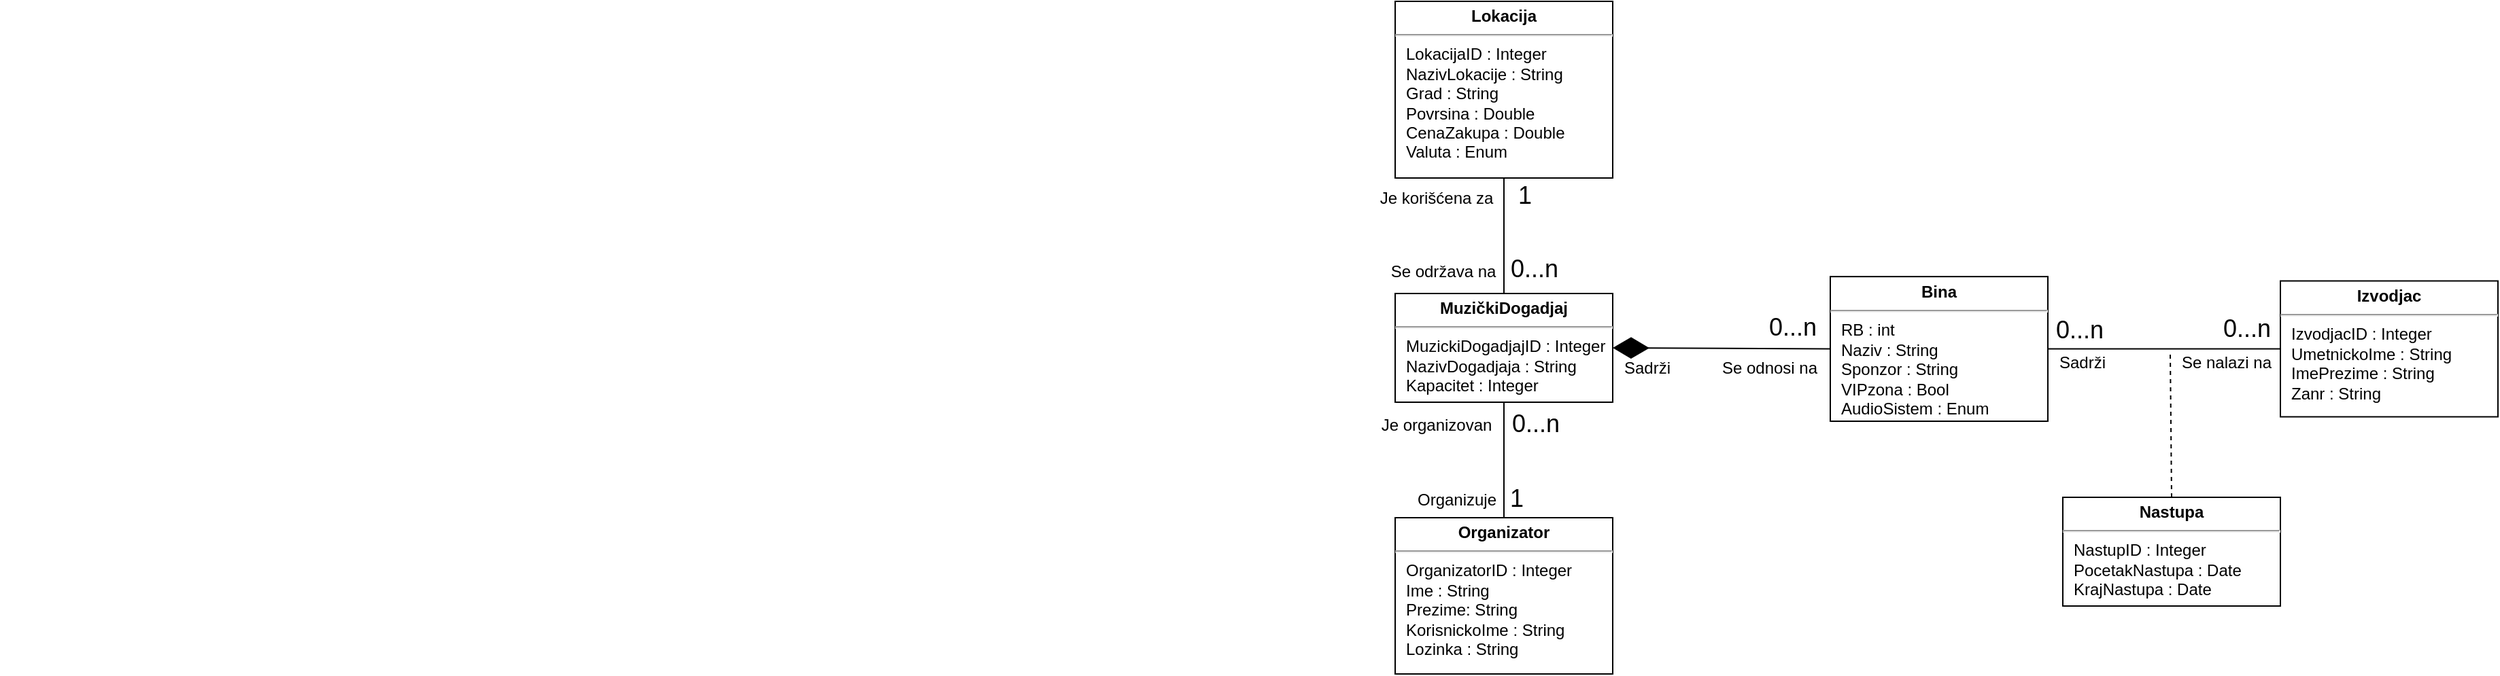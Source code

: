 <mxfile version="15.2.5" type="device"><diagram id="R2lEEEUBdFMjLlhIrx00" name="Page-1"><mxGraphModel dx="1221" dy="644" grid="1" gridSize="10" guides="1" tooltips="1" connect="1" arrows="1" fold="1" page="1" pageScale="1" pageWidth="850" pageHeight="1100" math="0" shadow="0" extFonts="Permanent Marker^https://fonts.googleapis.com/css?family=Permanent+Marker"><root><mxCell id="0"/><mxCell id="1" parent="0"/><mxCell id="eNgiWa2B5CA5oDeILZxk-146" value="&lt;p style=&quot;margin: 4px 0px 0px ; text-align: center&quot;&gt;&lt;b&gt;Organizator&lt;/b&gt;&lt;/p&gt;&lt;hr&gt;&lt;p style=&quot;margin: 0px ; margin-left: 8px&quot;&gt;OrganizatorID : Integer&lt;br&gt;Ime : String&lt;/p&gt;&lt;p style=&quot;margin: 0px ; margin-left: 8px&quot;&gt;Prezime&lt;span&gt;: String&lt;/span&gt;&lt;/p&gt;&lt;p style=&quot;margin: 0px ; margin-left: 8px&quot;&gt;KorisnickoIme : String&lt;/p&gt;&lt;p style=&quot;margin: 0px ; margin-left: 8px&quot;&gt;Lozinka : String&lt;/p&gt;" style="verticalAlign=top;align=left;overflow=fill;fontSize=12;fontFamily=Helvetica;html=1;" vertex="1" parent="1"><mxGeometry x="28" y="685" width="160" height="115" as="geometry"/></mxCell><mxCell id="eNgiWa2B5CA5oDeILZxk-147" value="&lt;p style=&quot;margin: 4px 0px 0px ; text-align: center&quot;&gt;&lt;b&gt;MuzičkiDogadjaj&lt;/b&gt;&lt;/p&gt;&lt;hr&gt;&lt;p style=&quot;margin: 0px ; margin-left: 8px&quot;&gt;MuzickiDogadjajID : Integer&lt;/p&gt;&lt;p style=&quot;margin: 0px ; margin-left: 8px&quot;&gt;NazivDogadjaja : String&lt;/p&gt;&lt;p style=&quot;margin: 0px ; margin-left: 8px&quot;&gt;Kapacitet : Integer&lt;/p&gt;" style="verticalAlign=top;align=left;overflow=fill;fontSize=12;fontFamily=Helvetica;html=1;" vertex="1" parent="1"><mxGeometry x="28" y="520" width="160" height="80" as="geometry"/></mxCell><mxCell id="eNgiWa2B5CA5oDeILZxk-148" value="&lt;p style=&quot;margin: 4px 0px 0px ; text-align: center&quot;&gt;&lt;b&gt;Bina&lt;/b&gt;&lt;/p&gt;&lt;hr&gt;&lt;p style=&quot;margin: 0px ; margin-left: 8px&quot;&gt;RB : int&lt;/p&gt;&lt;p style=&quot;margin: 0px ; margin-left: 8px&quot;&gt;Naziv : String&lt;br&gt;&lt;font style=&quot;font-size: 12px&quot;&gt;Sponzor&amp;nbsp;: String&lt;/font&gt;&lt;/p&gt;&lt;p style=&quot;margin: 0px 0px 0px 8px&quot;&gt;&lt;font style=&quot;font-size: 12px&quot;&gt;VIPzona : Bool&lt;/font&gt;&lt;/p&gt;&lt;p style=&quot;margin: 0px 0px 0px 8px&quot;&gt;&lt;font style=&quot;font-size: 12px&quot;&gt;AudioSistem : Enum&lt;/font&gt;&lt;/p&gt;&lt;p style=&quot;margin: 0px 0px 0px 8px&quot;&gt;&lt;br&gt;&lt;/p&gt;" style="verticalAlign=top;align=left;overflow=fill;fontSize=12;fontFamily=Helvetica;html=1;" vertex="1" parent="1"><mxGeometry x="348" y="507.57" width="160" height="106.43" as="geometry"/></mxCell><mxCell id="eNgiWa2B5CA5oDeILZxk-149" value="&lt;p style=&quot;margin: 4px 0px 0px ; text-align: center&quot;&gt;&lt;b&gt;Lokacija&lt;/b&gt;&lt;/p&gt;&lt;hr&gt;&lt;p style=&quot;margin: 0px ; margin-left: 8px&quot;&gt;LokacijaID : Integer&lt;/p&gt;&lt;p style=&quot;margin: 0px ; margin-left: 8px&quot;&gt;NazivLokacije : String&lt;br&gt;Grad : String&lt;/p&gt;&lt;p style=&quot;margin: 0px ; margin-left: 8px&quot;&gt;Povrsina : Double&lt;/p&gt;&lt;p style=&quot;margin: 0px ; margin-left: 8px&quot;&gt;CenaZakupa : Double&lt;br&gt;Valuta : Enum&lt;/p&gt;&lt;p style=&quot;margin: 0px ; margin-left: 8px&quot;&gt;&lt;br&gt;&lt;/p&gt;" style="verticalAlign=top;align=left;overflow=fill;fontSize=12;fontFamily=Helvetica;html=1;" vertex="1" parent="1"><mxGeometry x="28" y="305" width="160" height="130" as="geometry"/></mxCell><mxCell id="eNgiWa2B5CA5oDeILZxk-150" value="" style="endArrow=none;html=1;entryX=0.5;entryY=1;entryDx=0;entryDy=0;" edge="1" parent="1" source="eNgiWa2B5CA5oDeILZxk-146" target="eNgiWa2B5CA5oDeILZxk-147"><mxGeometry width="50" height="50" relative="1" as="geometry"><mxPoint x="148" y="615" as="sourcePoint"/><mxPoint x="198" y="565" as="targetPoint"/></mxGeometry></mxCell><mxCell id="eNgiWa2B5CA5oDeILZxk-151" value="&lt;font style=&quot;font-size: 18px&quot;&gt;1&lt;/font&gt;" style="edgeLabel;html=1;align=center;verticalAlign=middle;resizable=0;points=[];" vertex="1" connectable="0" parent="eNgiWa2B5CA5oDeILZxk-150"><mxGeometry x="-0.792" y="3" relative="1" as="geometry"><mxPoint x="12" y="-5" as="offset"/></mxGeometry></mxCell><mxCell id="eNgiWa2B5CA5oDeILZxk-152" value="&lt;font style=&quot;font-size: 18px&quot;&gt;0...n&lt;/font&gt;" style="edgeLabel;html=1;align=center;verticalAlign=middle;resizable=0;points=[];" vertex="1" connectable="0" parent="eNgiWa2B5CA5oDeILZxk-150"><mxGeometry x="0.648" y="2" relative="1" as="geometry"><mxPoint x="25" y="1" as="offset"/></mxGeometry></mxCell><mxCell id="eNgiWa2B5CA5oDeILZxk-153" value="" style="endArrow=none;html=1;entryX=0.5;entryY=1;entryDx=0;entryDy=0;exitX=0.5;exitY=0;exitDx=0;exitDy=0;" edge="1" parent="1" source="eNgiWa2B5CA5oDeILZxk-147" target="eNgiWa2B5CA5oDeILZxk-149"><mxGeometry width="50" height="50" relative="1" as="geometry"><mxPoint x="178" y="645" as="sourcePoint"/><mxPoint x="58" y="595" as="targetPoint"/></mxGeometry></mxCell><mxCell id="eNgiWa2B5CA5oDeILZxk-154" value="" style="endArrow=none;html=1;entryX=1;entryY=0.5;entryDx=0;entryDy=0;exitX=0;exitY=0.5;exitDx=0;exitDy=0;" edge="1" parent="1" source="eNgiWa2B5CA5oDeILZxk-158" target="eNgiWa2B5CA5oDeILZxk-148"><mxGeometry width="50" height="50" relative="1" as="geometry"><mxPoint x="559" y="565" as="sourcePoint"/><mxPoint x="68" y="605" as="targetPoint"/></mxGeometry></mxCell><mxCell id="eNgiWa2B5CA5oDeILZxk-155" value="&lt;font style=&quot;font-size: 18px&quot;&gt;1&lt;/font&gt;" style="edgeLabel;html=1;align=center;verticalAlign=middle;resizable=0;points=[];" vertex="1" connectable="0" parent="1"><mxGeometry x="-51" y="581" as="geometry"><mxPoint x="174" y="-133" as="offset"/></mxGeometry></mxCell><mxCell id="eNgiWa2B5CA5oDeILZxk-156" value="&lt;font style=&quot;font-size: 18px&quot;&gt;0...n&lt;/font&gt;" style="edgeLabel;html=1;align=center;verticalAlign=middle;resizable=0;points=[];" vertex="1" connectable="0" parent="1"><mxGeometry x="125" y="504" as="geometry"><mxPoint x="5" y="-2" as="offset"/></mxGeometry></mxCell><mxCell id="eNgiWa2B5CA5oDeILZxk-157" value="&lt;font style=&quot;font-size: 18px&quot;&gt;0...n&lt;/font&gt;" style="edgeLabel;html=1;align=center;verticalAlign=middle;resizable=0;points=[];" vertex="1" connectable="0" parent="1"><mxGeometry x="73" y="561" as="geometry"><mxPoint x="247" y="-16" as="offset"/></mxGeometry></mxCell><mxCell id="eNgiWa2B5CA5oDeILZxk-158" value="&lt;p style=&quot;margin: 4px 0px 0px ; text-align: center&quot;&gt;&lt;b&gt;Izvodjac&lt;/b&gt;&lt;/p&gt;&lt;hr&gt;&lt;p style=&quot;margin: 0px ; margin-left: 8px&quot;&gt;IzvodjacID : Integer&lt;br&gt;UmetnickoIme : String&lt;/p&gt;&lt;p style=&quot;margin: 0px ; margin-left: 8px&quot;&gt;ImePrezime : String&lt;/p&gt;&lt;p style=&quot;margin: 0px ; margin-left: 8px&quot;&gt;Zanr : String&lt;/p&gt;" style="verticalAlign=top;align=left;overflow=fill;fontSize=12;fontFamily=Helvetica;html=1;" vertex="1" parent="1"><mxGeometry x="679" y="510.75" width="160" height="100" as="geometry"/></mxCell><mxCell id="eNgiWa2B5CA5oDeILZxk-159" value="&lt;font style=&quot;font-size: 18px&quot;&gt;0...n&lt;/font&gt;" style="edgeLabel;html=1;align=center;verticalAlign=middle;resizable=0;points=[];" vertex="1" connectable="0" parent="1"><mxGeometry x="-998" y="418" as="geometry"><mxPoint x="1529" y="129" as="offset"/></mxGeometry></mxCell><mxCell id="eNgiWa2B5CA5oDeILZxk-160" value="" style="endArrow=diamondThin;endFill=1;endSize=24;html=1;entryX=1;entryY=0.5;entryDx=0;entryDy=0;exitX=0;exitY=0.5;exitDx=0;exitDy=0;" edge="1" parent="1" source="eNgiWa2B5CA5oDeILZxk-148" target="eNgiWa2B5CA5oDeILZxk-147"><mxGeometry width="160" relative="1" as="geometry"><mxPoint x="408" y="655" as="sourcePoint"/><mxPoint x="568" y="655" as="targetPoint"/></mxGeometry></mxCell><mxCell id="eNgiWa2B5CA5oDeILZxk-161" value="Organizuje" style="text;html=1;align=center;verticalAlign=middle;resizable=0;points=[];autosize=1;" vertex="1" parent="1"><mxGeometry x="38" y="662" width="70" height="20" as="geometry"/></mxCell><mxCell id="eNgiWa2B5CA5oDeILZxk-162" value="Je organizovan" style="text;html=1;align=center;verticalAlign=middle;resizable=0;points=[];autosize=1;" vertex="1" parent="1"><mxGeometry x="8" y="607" width="100" height="20" as="geometry"/></mxCell><mxCell id="eNgiWa2B5CA5oDeILZxk-163" value="Se održava na" style="text;html=1;align=center;verticalAlign=middle;resizable=0;points=[];autosize=1;" vertex="1" parent="1"><mxGeometry x="18" y="494" width="90" height="20" as="geometry"/></mxCell><mxCell id="eNgiWa2B5CA5oDeILZxk-164" value="Je korišćena za" style="text;html=1;align=center;verticalAlign=middle;resizable=0;points=[];autosize=1;" vertex="1" parent="1"><mxGeometry x="8" y="440" width="100" height="20" as="geometry"/></mxCell><mxCell id="eNgiWa2B5CA5oDeILZxk-165" value="Sadrži" style="text;html=1;align=center;verticalAlign=middle;resizable=0;points=[];autosize=1;" vertex="1" parent="1"><mxGeometry x="188" y="565" width="50" height="20" as="geometry"/></mxCell><mxCell id="eNgiWa2B5CA5oDeILZxk-166" value="Se odnosi na" style="text;html=1;align=center;verticalAlign=middle;resizable=0;points=[];autosize=1;" vertex="1" parent="1"><mxGeometry x="258" y="565" width="90" height="20" as="geometry"/></mxCell><mxCell id="eNgiWa2B5CA5oDeILZxk-167" value="Se nalazi na" style="text;html=1;align=center;verticalAlign=middle;resizable=0;points=[];autosize=1;" vertex="1" parent="1"><mxGeometry x="599" y="561" width="80" height="20" as="geometry"/></mxCell><mxCell id="eNgiWa2B5CA5oDeILZxk-168" value="Sadrži" style="text;html=1;align=center;verticalAlign=middle;resizable=0;points=[];autosize=1;" vertex="1" parent="1"><mxGeometry x="508" y="561" width="50" height="20" as="geometry"/></mxCell><mxCell id="eNgiWa2B5CA5oDeILZxk-169" value="&lt;p style=&quot;margin: 4px 0px 0px ; text-align: center&quot;&gt;&lt;b&gt;Nastupa&lt;/b&gt;&lt;/p&gt;&lt;hr&gt;&lt;p style=&quot;margin: 0px ; margin-left: 8px&quot;&gt;NastupID : Integer&lt;/p&gt;&lt;p style=&quot;margin: 0px 0px 0px 8px&quot;&gt;PocetakNastupa : Date&lt;br&gt;&lt;/p&gt;&lt;p style=&quot;margin: 0px 0px 0px 8px&quot;&gt;KrajNastupa : Date&lt;br&gt;&lt;/p&gt;&lt;p style=&quot;margin: 0px ; margin-left: 8px&quot;&gt;&lt;br&gt;&lt;/p&gt;" style="verticalAlign=top;align=left;overflow=fill;fontSize=12;fontFamily=Helvetica;html=1;" vertex="1" parent="1"><mxGeometry x="519" y="670" width="160" height="80" as="geometry"/></mxCell><mxCell id="eNgiWa2B5CA5oDeILZxk-170" value="" style="endArrow=none;dashed=1;html=1;exitX=0.5;exitY=0;exitDx=0;exitDy=0;" edge="1" parent="1" source="eNgiWa2B5CA5oDeILZxk-169"><mxGeometry width="50" height="50" relative="1" as="geometry"><mxPoint x="748" y="675" as="sourcePoint"/><mxPoint x="598" y="564" as="targetPoint"/></mxGeometry></mxCell><mxCell id="eNgiWa2B5CA5oDeILZxk-171" value="&lt;font style=&quot;font-size: 18px&quot;&gt;0...n&lt;/font&gt;" style="edgeLabel;html=1;align=center;verticalAlign=middle;resizable=0;points=[];" vertex="1" connectable="0" parent="1"><mxGeometry x="-875" y="417" as="geometry"><mxPoint x="1529" y="129" as="offset"/></mxGeometry></mxCell></root></mxGraphModel></diagram></mxfile>